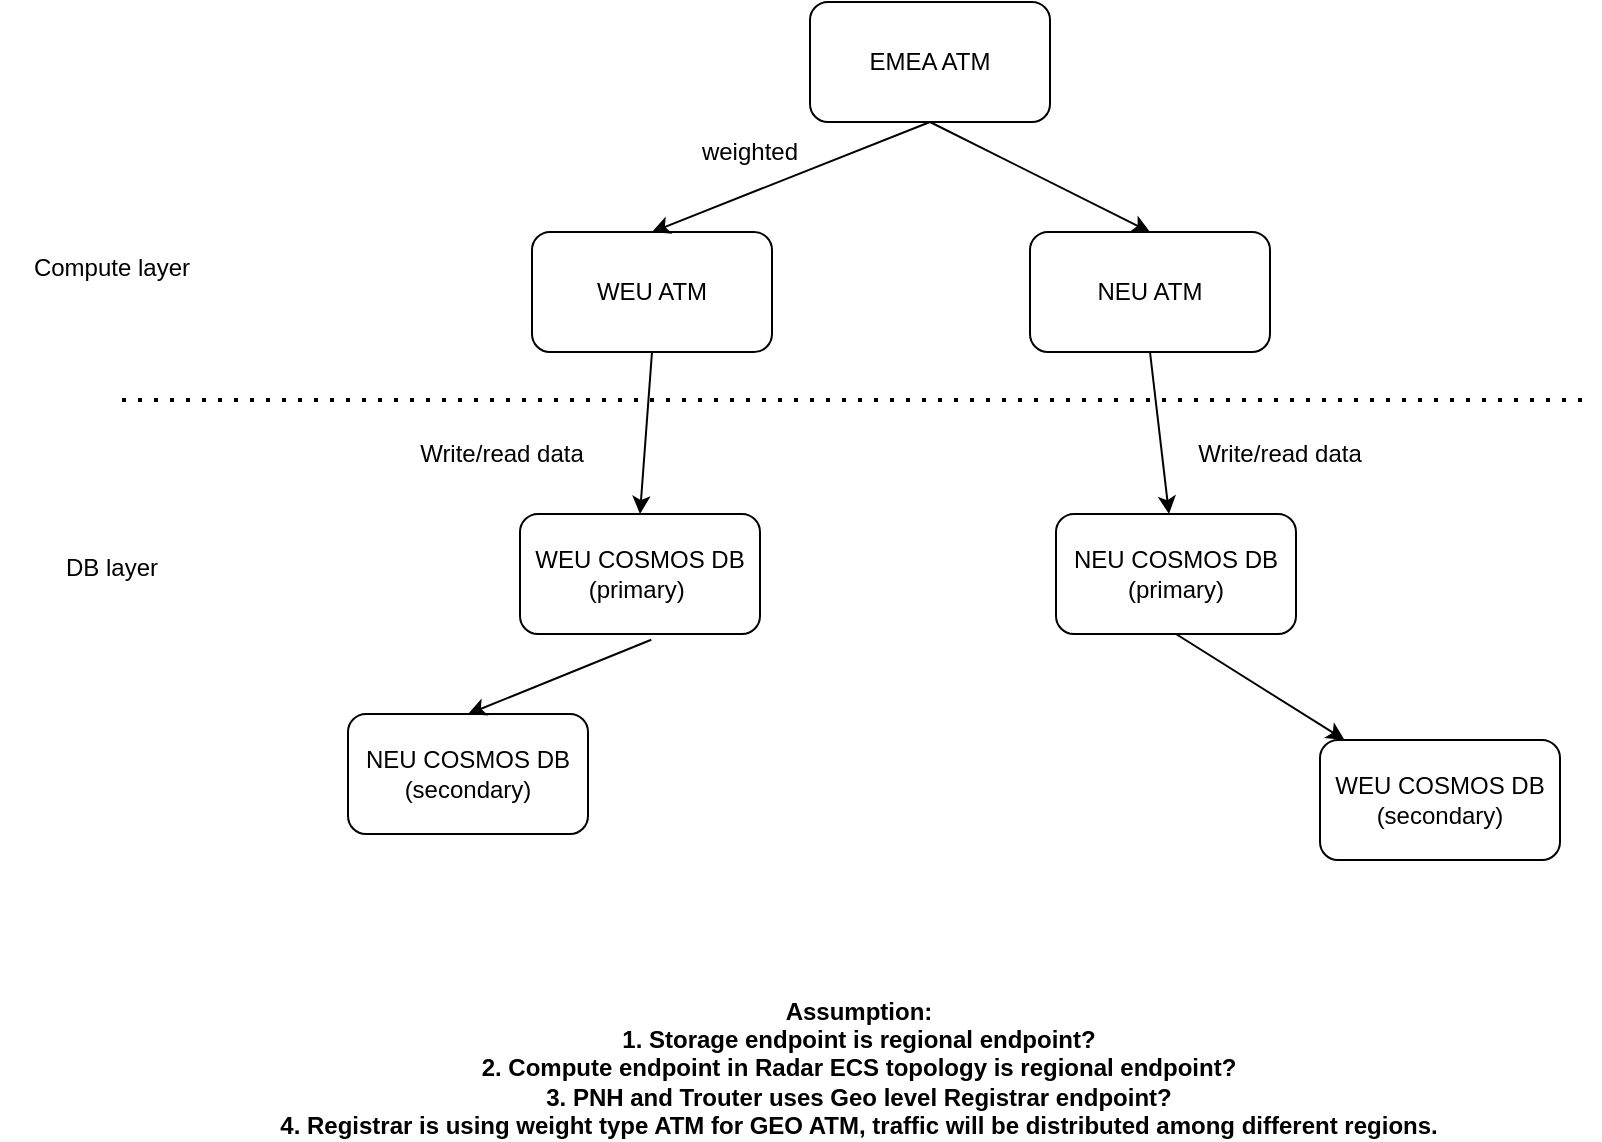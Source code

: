 <mxfile version="24.6.5" type="github">
  <diagram name="第 1 页" id="IT7-DOXWJBU2144ofnUY">
    <mxGraphModel dx="1728" dy="900" grid="0" gridSize="10" guides="1" tooltips="1" connect="1" arrows="1" fold="1" page="1" pageScale="1" pageWidth="1100" pageHeight="850" math="0" shadow="0">
      <root>
        <mxCell id="0" />
        <mxCell id="1" parent="0" />
        <mxCell id="XPjkK8uPk6vnGhas0XSR-1" value="WEU ATM" style="rounded=1;whiteSpace=wrap;html=1;" vertex="1" parent="1">
          <mxGeometry x="274" y="245" width="120" height="60" as="geometry" />
        </mxCell>
        <mxCell id="XPjkK8uPk6vnGhas0XSR-2" value="NEU ATM" style="rounded=1;whiteSpace=wrap;html=1;" vertex="1" parent="1">
          <mxGeometry x="523" y="245" width="120" height="60" as="geometry" />
        </mxCell>
        <mxCell id="XPjkK8uPk6vnGhas0XSR-4" value="" style="endArrow=none;dashed=1;html=1;dashPattern=1 3;strokeWidth=2;rounded=0;" edge="1" parent="1">
          <mxGeometry width="50" height="50" relative="1" as="geometry">
            <mxPoint x="69" y="329" as="sourcePoint" />
            <mxPoint x="803" y="329" as="targetPoint" />
          </mxGeometry>
        </mxCell>
        <mxCell id="XPjkK8uPk6vnGhas0XSR-5" value="Compute layer" style="text;html=1;align=center;verticalAlign=middle;whiteSpace=wrap;rounded=0;" vertex="1" parent="1">
          <mxGeometry x="8" y="248" width="112" height="30" as="geometry" />
        </mxCell>
        <mxCell id="XPjkK8uPk6vnGhas0XSR-6" value="EMEA ATM" style="rounded=1;whiteSpace=wrap;html=1;" vertex="1" parent="1">
          <mxGeometry x="413" y="130" width="120" height="60" as="geometry" />
        </mxCell>
        <mxCell id="XPjkK8uPk6vnGhas0XSR-7" value="" style="endArrow=classic;html=1;rounded=0;entryX=0.5;entryY=0;entryDx=0;entryDy=0;exitX=0.5;exitY=1;exitDx=0;exitDy=0;" edge="1" parent="1" source="XPjkK8uPk6vnGhas0XSR-6" target="XPjkK8uPk6vnGhas0XSR-1">
          <mxGeometry width="50" height="50" relative="1" as="geometry">
            <mxPoint x="320" y="233" as="sourcePoint" />
            <mxPoint x="370" y="183" as="targetPoint" />
          </mxGeometry>
        </mxCell>
        <mxCell id="XPjkK8uPk6vnGhas0XSR-8" value="" style="endArrow=classic;html=1;rounded=0;exitX=0.5;exitY=1;exitDx=0;exitDy=0;entryX=0.5;entryY=0;entryDx=0;entryDy=0;" edge="1" parent="1" source="XPjkK8uPk6vnGhas0XSR-6" target="XPjkK8uPk6vnGhas0XSR-2">
          <mxGeometry width="50" height="50" relative="1" as="geometry">
            <mxPoint x="608" y="214" as="sourcePoint" />
            <mxPoint x="658" y="164" as="targetPoint" />
          </mxGeometry>
        </mxCell>
        <mxCell id="XPjkK8uPk6vnGhas0XSR-9" value="weighted" style="text;html=1;align=center;verticalAlign=middle;whiteSpace=wrap;rounded=0;" vertex="1" parent="1">
          <mxGeometry x="353" y="190" width="60" height="30" as="geometry" />
        </mxCell>
        <mxCell id="XPjkK8uPk6vnGhas0XSR-10" value="DB layer" style="text;html=1;align=center;verticalAlign=middle;whiteSpace=wrap;rounded=0;" vertex="1" parent="1">
          <mxGeometry x="8" y="398" width="112" height="30" as="geometry" />
        </mxCell>
        <mxCell id="XPjkK8uPk6vnGhas0XSR-11" value="WEU COSMOS DB (primary)&amp;nbsp;" style="rounded=1;whiteSpace=wrap;html=1;" vertex="1" parent="1">
          <mxGeometry x="268" y="386" width="120" height="60" as="geometry" />
        </mxCell>
        <mxCell id="XPjkK8uPk6vnGhas0XSR-12" value="NEU COSMOS DB (primary)" style="rounded=1;whiteSpace=wrap;html=1;" vertex="1" parent="1">
          <mxGeometry x="536" y="386" width="120" height="60" as="geometry" />
        </mxCell>
        <mxCell id="XPjkK8uPk6vnGhas0XSR-13" value="NEU COSMOS DB (secondary)" style="rounded=1;whiteSpace=wrap;html=1;" vertex="1" parent="1">
          <mxGeometry x="182" y="486" width="120" height="60" as="geometry" />
        </mxCell>
        <mxCell id="XPjkK8uPk6vnGhas0XSR-14" value="" style="endArrow=classic;html=1;rounded=0;exitX=0.547;exitY=1.048;exitDx=0;exitDy=0;exitPerimeter=0;entryX=0.5;entryY=0;entryDx=0;entryDy=0;" edge="1" parent="1" source="XPjkK8uPk6vnGhas0XSR-11" target="XPjkK8uPk6vnGhas0XSR-13">
          <mxGeometry width="50" height="50" relative="1" as="geometry">
            <mxPoint x="171" y="474" as="sourcePoint" />
            <mxPoint x="221" y="424" as="targetPoint" />
          </mxGeometry>
        </mxCell>
        <mxCell id="XPjkK8uPk6vnGhas0XSR-15" value="WEU COSMOS DB (secondary)" style="rounded=1;whiteSpace=wrap;html=1;" vertex="1" parent="1">
          <mxGeometry x="668" y="499" width="120" height="60" as="geometry" />
        </mxCell>
        <mxCell id="XPjkK8uPk6vnGhas0XSR-16" value="" style="endArrow=classic;html=1;rounded=0;exitX=0.5;exitY=1;exitDx=0;exitDy=0;" edge="1" parent="1" source="XPjkK8uPk6vnGhas0XSR-12" target="XPjkK8uPk6vnGhas0XSR-15">
          <mxGeometry width="50" height="50" relative="1" as="geometry">
            <mxPoint x="729" y="449" as="sourcePoint" />
            <mxPoint x="779" y="399" as="targetPoint" />
          </mxGeometry>
        </mxCell>
        <mxCell id="XPjkK8uPk6vnGhas0XSR-17" value="" style="endArrow=classic;html=1;rounded=0;exitX=0.5;exitY=1;exitDx=0;exitDy=0;entryX=0.5;entryY=0;entryDx=0;entryDy=0;" edge="1" parent="1" source="XPjkK8uPk6vnGhas0XSR-1" target="XPjkK8uPk6vnGhas0XSR-11">
          <mxGeometry width="50" height="50" relative="1" as="geometry">
            <mxPoint x="506" y="541" as="sourcePoint" />
            <mxPoint x="556" y="491" as="targetPoint" />
          </mxGeometry>
        </mxCell>
        <mxCell id="XPjkK8uPk6vnGhas0XSR-18" value="" style="endArrow=classic;html=1;rounded=0;exitX=0.5;exitY=1;exitDx=0;exitDy=0;" edge="1" parent="1" source="XPjkK8uPk6vnGhas0XSR-2" target="XPjkK8uPk6vnGhas0XSR-12">
          <mxGeometry width="50" height="50" relative="1" as="geometry">
            <mxPoint x="344" y="315" as="sourcePoint" />
            <mxPoint x="338" y="396" as="targetPoint" />
          </mxGeometry>
        </mxCell>
        <mxCell id="XPjkK8uPk6vnGhas0XSR-19" value="Write/read data" style="text;html=1;align=center;verticalAlign=middle;whiteSpace=wrap;rounded=0;" vertex="1" parent="1">
          <mxGeometry x="200" y="341" width="118" height="30" as="geometry" />
        </mxCell>
        <mxCell id="XPjkK8uPk6vnGhas0XSR-20" value="Write/read data" style="text;html=1;align=center;verticalAlign=middle;whiteSpace=wrap;rounded=0;" vertex="1" parent="1">
          <mxGeometry x="589" y="341" width="118" height="30" as="geometry" />
        </mxCell>
        <mxCell id="XPjkK8uPk6vnGhas0XSR-21" value="&lt;b&gt;Assumption:&lt;/b&gt;&lt;div&gt;&lt;b&gt;1. Storage endpoint is regional endpoint?&lt;br&gt;2. Compute endpoint in Radar ECS topology is regional endpoint?&lt;/b&gt;&lt;/div&gt;&lt;div&gt;&lt;b&gt;3. PNH and Trouter uses Geo level Registrar endpoint?&lt;/b&gt;&lt;/div&gt;&lt;div&gt;&lt;b&gt;4. Registrar is using weight type ATM for GEO ATM, traffic will be distributed among different regions.&lt;/b&gt;&lt;/div&gt;" style="text;html=1;align=center;verticalAlign=middle;whiteSpace=wrap;rounded=0;" vertex="1" parent="1">
          <mxGeometry x="67" y="648" width="741" height="30" as="geometry" />
        </mxCell>
      </root>
    </mxGraphModel>
  </diagram>
</mxfile>
